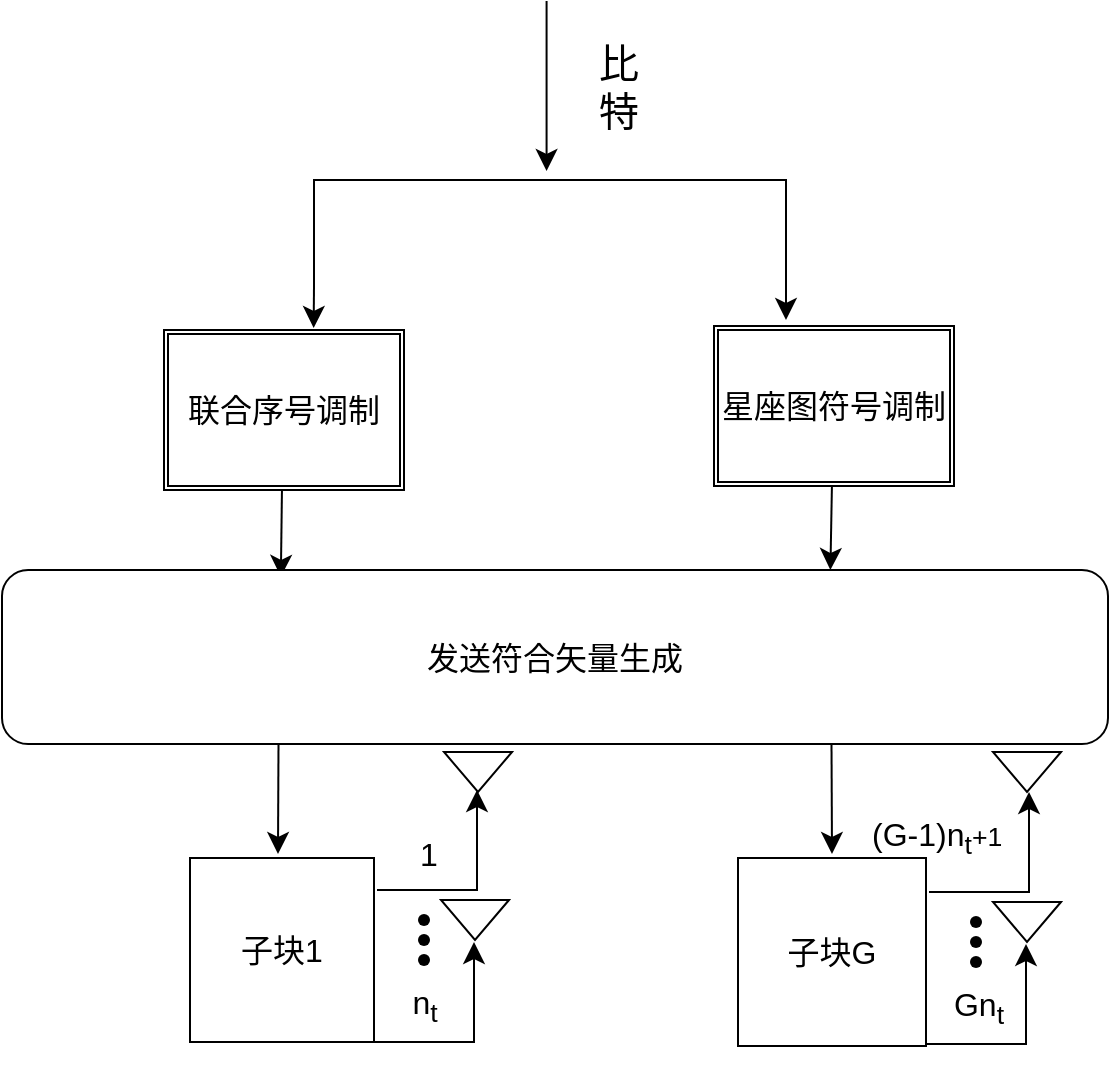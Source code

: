 <mxfile version="26.2.2">
  <diagram name="第 1 页" id="UVtwhNYREJifjadAG_AN">
    <mxGraphModel dx="1880" dy="2489" grid="0" gridSize="10" guides="1" tooltips="1" connect="1" arrows="1" fold="1" page="0" pageScale="1" pageWidth="2336" pageHeight="1654" math="0" shadow="0">
      <root>
        <mxCell id="0" />
        <mxCell id="1" parent="0" />
        <mxCell id="BRcCwSC1BRvhyVU8ehYx-7" value="" style="edgeStyle=none;orthogonalLoop=1;jettySize=auto;html=1;rounded=0;fontSize=12;startSize=8;endSize=8;curved=1;" edge="1" parent="1">
          <mxGeometry width="120" relative="1" as="geometry">
            <mxPoint x="73.29" y="-1373.5" as="sourcePoint" />
            <mxPoint x="73.29" y="-1288.5" as="targetPoint" />
            <Array as="points">
              <mxPoint x="73.29" y="-1324.5" />
            </Array>
          </mxGeometry>
        </mxCell>
        <mxCell id="BRcCwSC1BRvhyVU8ehYx-9" value="比&lt;div&gt;特&lt;/div&gt;" style="text;html=1;align=center;verticalAlign=middle;resizable=0;points=[];autosize=1;strokeColor=none;fillColor=none;fontSize=20;" vertex="1" parent="1">
          <mxGeometry x="90" y="-1361" width="38" height="60" as="geometry" />
        </mxCell>
        <mxCell id="BRcCwSC1BRvhyVU8ehYx-13" style="edgeStyle=none;curved=1;rounded=0;orthogonalLoop=1;jettySize=auto;html=1;exitX=0;exitY=0;exitDx=0;exitDy=0;fontSize=12;startSize=8;endSize=8;" edge="1" parent="1" source="BRcCwSC1BRvhyVU8ehYx-10">
          <mxGeometry relative="1" as="geometry">
            <mxPoint x="193" y="-1214" as="targetPoint" />
          </mxGeometry>
        </mxCell>
        <mxCell id="BRcCwSC1BRvhyVU8ehYx-28" style="edgeStyle=none;curved=1;rounded=0;orthogonalLoop=1;jettySize=auto;html=1;exitX=1;exitY=0;exitDx=0;exitDy=0;fontSize=12;startSize=8;endSize=8;" edge="1" parent="1" source="BRcCwSC1BRvhyVU8ehYx-10">
          <mxGeometry relative="1" as="geometry">
            <mxPoint x="-43.171" y="-1210.0" as="targetPoint" />
          </mxGeometry>
        </mxCell>
        <mxCell id="BRcCwSC1BRvhyVU8ehYx-10" value="" style="shape=partialRectangle;whiteSpace=wrap;html=1;bottom=1;right=1;left=1;top=0;fillColor=none;routingCenterX=-0.5;direction=west;" vertex="1" parent="1">
          <mxGeometry x="-43" y="-1284" width="236" height="53" as="geometry" />
        </mxCell>
        <mxCell id="BRcCwSC1BRvhyVU8ehYx-19" style="edgeStyle=none;curved=1;rounded=0;orthogonalLoop=1;jettySize=auto;html=1;exitX=0.5;exitY=1;exitDx=0;exitDy=0;fontSize=12;startSize=8;endSize=8;" edge="1" parent="1">
          <mxGeometry relative="1" as="geometry">
            <mxPoint x="-59.571" y="-1085.571" as="targetPoint" />
            <mxPoint x="-59" y="-1131" as="sourcePoint" />
          </mxGeometry>
        </mxCell>
        <mxCell id="BRcCwSC1BRvhyVU8ehYx-14" value="&lt;font style=&quot;font-size: 16px;&quot;&gt;联合序号调制&lt;/font&gt;" style="shape=ext;double=1;rounded=0;whiteSpace=wrap;html=1;" vertex="1" parent="1">
          <mxGeometry x="-118" y="-1209" width="120" height="80" as="geometry" />
        </mxCell>
        <mxCell id="BRcCwSC1BRvhyVU8ehYx-20" style="edgeStyle=none;curved=1;rounded=0;orthogonalLoop=1;jettySize=auto;html=1;exitX=0.5;exitY=1;exitDx=0;exitDy=0;fontSize=12;startSize=8;endSize=8;entryX=0.749;entryY=0;entryDx=0;entryDy=0;entryPerimeter=0;" edge="1" parent="1" target="BRcCwSC1BRvhyVU8ehYx-16">
          <mxGeometry relative="1" as="geometry">
            <mxPoint x="216" y="-1091" as="targetPoint" />
            <mxPoint x="216" y="-1133" as="sourcePoint" />
          </mxGeometry>
        </mxCell>
        <mxCell id="BRcCwSC1BRvhyVU8ehYx-15" value="&lt;font style=&quot;font-size: 16px;&quot;&gt;星座图符号调制&lt;/font&gt;" style="shape=ext;double=1;rounded=0;whiteSpace=wrap;html=1;" vertex="1" parent="1">
          <mxGeometry x="157" y="-1211" width="120" height="80" as="geometry" />
        </mxCell>
        <mxCell id="BRcCwSC1BRvhyVU8ehYx-21" style="edgeStyle=none;curved=1;rounded=0;orthogonalLoop=1;jettySize=auto;html=1;exitX=0.25;exitY=1;exitDx=0;exitDy=0;fontSize=12;startSize=8;endSize=8;" edge="1" parent="1" source="BRcCwSC1BRvhyVU8ehYx-16">
          <mxGeometry relative="1" as="geometry">
            <mxPoint x="-61" y="-947" as="targetPoint" />
          </mxGeometry>
        </mxCell>
        <mxCell id="BRcCwSC1BRvhyVU8ehYx-22" style="edgeStyle=none;curved=1;rounded=0;orthogonalLoop=1;jettySize=auto;html=1;exitX=0.75;exitY=1;exitDx=0;exitDy=0;fontSize=12;startSize=8;endSize=8;" edge="1" parent="1" source="BRcCwSC1BRvhyVU8ehYx-16">
          <mxGeometry relative="1" as="geometry">
            <mxPoint x="216" y="-947" as="targetPoint" />
          </mxGeometry>
        </mxCell>
        <mxCell id="BRcCwSC1BRvhyVU8ehYx-16" value="&lt;font style=&quot;font-size: 16px;&quot;&gt;发送符合矢量生成&lt;/font&gt;" style="rounded=1;whiteSpace=wrap;html=1;" vertex="1" parent="1">
          <mxGeometry x="-199" y="-1089" width="553" height="87" as="geometry" />
        </mxCell>
        <mxCell id="BRcCwSC1BRvhyVU8ehYx-24" value="&lt;font style=&quot;font-size: 16px;&quot;&gt;子块1&lt;/font&gt;" style="whiteSpace=wrap;html=1;aspect=fixed;" vertex="1" parent="1">
          <mxGeometry x="-105" y="-945" width="92" height="92" as="geometry" />
        </mxCell>
        <mxCell id="BRcCwSC1BRvhyVU8ehYx-26" value="&lt;font style=&quot;font-size: 16px;&quot;&gt;子块G&lt;/font&gt;" style="whiteSpace=wrap;html=1;aspect=fixed;" vertex="1" parent="1">
          <mxGeometry x="169" y="-945" width="94" height="94" as="geometry" />
        </mxCell>
        <mxCell id="BRcCwSC1BRvhyVU8ehYx-29" value="" style="edgeStyle=segmentEdgeStyle;endArrow=classic;html=1;curved=0;rounded=0;endSize=8;startSize=8;fontSize=12;" edge="1" parent="1">
          <mxGeometry width="50" height="50" relative="1" as="geometry">
            <mxPoint x="-11.5" y="-929" as="sourcePoint" />
            <mxPoint x="38.5" y="-979" as="targetPoint" />
          </mxGeometry>
        </mxCell>
        <mxCell id="BRcCwSC1BRvhyVU8ehYx-30" value="1" style="text;html=1;align=center;verticalAlign=middle;resizable=0;points=[];autosize=1;strokeColor=none;fillColor=none;fontSize=16;" vertex="1" parent="1">
          <mxGeometry y="-963" width="27" height="31" as="geometry" />
        </mxCell>
        <mxCell id="BRcCwSC1BRvhyVU8ehYx-32" value="" style="triangle;whiteSpace=wrap;html=1;direction=south;" vertex="1" parent="1">
          <mxGeometry x="22" y="-998" width="34" height="20" as="geometry" />
        </mxCell>
        <mxCell id="BRcCwSC1BRvhyVU8ehYx-33" value="" style="edgeStyle=segmentEdgeStyle;endArrow=classic;html=1;curved=0;rounded=0;endSize=8;startSize=8;fontSize=12;" edge="1" parent="1">
          <mxGeometry width="50" height="50" relative="1" as="geometry">
            <mxPoint x="-13" y="-853" as="sourcePoint" />
            <mxPoint x="37" y="-903" as="targetPoint" />
          </mxGeometry>
        </mxCell>
        <mxCell id="BRcCwSC1BRvhyVU8ehYx-34" value="n&lt;sub&gt;t&lt;/sub&gt;" style="text;html=1;align=center;verticalAlign=middle;resizable=0;points=[];autosize=1;strokeColor=none;fillColor=none;fontSize=16;" vertex="1" parent="1">
          <mxGeometry x="-3.5" y="-889" width="31" height="35" as="geometry" />
        </mxCell>
        <mxCell id="BRcCwSC1BRvhyVU8ehYx-35" value="" style="triangle;whiteSpace=wrap;html=1;direction=south;" vertex="1" parent="1">
          <mxGeometry x="20.5" y="-924" width="34" height="20" as="geometry" />
        </mxCell>
        <mxCell id="BRcCwSC1BRvhyVU8ehYx-37" value="" style="shape=waypoint;sketch=0;fillStyle=solid;size=6;pointerEvents=1;points=[];fillColor=none;resizable=0;rotatable=0;perimeter=centerPerimeter;snapToPoint=1;" vertex="1" parent="1">
          <mxGeometry x="2" y="-924" width="20" height="20" as="geometry" />
        </mxCell>
        <mxCell id="BRcCwSC1BRvhyVU8ehYx-38" value="" style="shape=waypoint;sketch=0;fillStyle=solid;size=6;pointerEvents=1;points=[];fillColor=none;resizable=0;rotatable=0;perimeter=centerPerimeter;snapToPoint=1;" vertex="1" parent="1">
          <mxGeometry x="2" y="-914" width="20" height="20" as="geometry" />
        </mxCell>
        <mxCell id="BRcCwSC1BRvhyVU8ehYx-40" value="" style="shape=waypoint;sketch=0;fillStyle=solid;size=6;pointerEvents=1;points=[];fillColor=none;resizable=0;rotatable=0;perimeter=centerPerimeter;snapToPoint=1;" vertex="1" parent="1">
          <mxGeometry x="2" y="-904" width="20" height="20" as="geometry" />
        </mxCell>
        <mxCell id="BRcCwSC1BRvhyVU8ehYx-66" value="" style="edgeStyle=segmentEdgeStyle;endArrow=classic;html=1;curved=0;rounded=0;endSize=8;startSize=8;fontSize=12;" edge="1" parent="1">
          <mxGeometry width="50" height="50" relative="1" as="geometry">
            <mxPoint x="264.5" y="-928" as="sourcePoint" />
            <mxPoint x="314.5" y="-978" as="targetPoint" />
          </mxGeometry>
        </mxCell>
        <mxCell id="BRcCwSC1BRvhyVU8ehYx-67" value="(G-1)n&lt;sub&gt;t&lt;/sub&gt;&lt;span style=&quot;font-size: 13.333px;&quot;&gt;+1&lt;/span&gt;" style="text;html=1;align=left;verticalAlign=middle;resizable=0;points=[];autosize=1;strokeColor=none;fillColor=none;fontSize=16;" vertex="1" parent="1">
          <mxGeometry x="234" y="-973" width="83" height="35" as="geometry" />
        </mxCell>
        <mxCell id="BRcCwSC1BRvhyVU8ehYx-68" value="" style="edgeStyle=segmentEdgeStyle;endArrow=classic;html=1;curved=0;rounded=0;endSize=8;startSize=8;fontSize=12;" edge="1" parent="1">
          <mxGeometry width="50" height="50" relative="1" as="geometry">
            <mxPoint x="263" y="-852" as="sourcePoint" />
            <mxPoint x="313" y="-902" as="targetPoint" />
          </mxGeometry>
        </mxCell>
        <mxCell id="BRcCwSC1BRvhyVU8ehYx-69" value="Gn&lt;sub&gt;t&lt;/sub&gt;" style="text;html=1;align=center;verticalAlign=middle;resizable=0;points=[];autosize=1;strokeColor=none;fillColor=none;fontSize=16;" vertex="1" parent="1">
          <mxGeometry x="267.5" y="-888" width="43" height="35" as="geometry" />
        </mxCell>
        <mxCell id="BRcCwSC1BRvhyVU8ehYx-70" value="" style="triangle;whiteSpace=wrap;html=1;direction=south;" vertex="1" parent="1">
          <mxGeometry x="296.5" y="-923" width="34" height="20" as="geometry" />
        </mxCell>
        <mxCell id="BRcCwSC1BRvhyVU8ehYx-71" value="" style="shape=waypoint;sketch=0;fillStyle=solid;size=6;pointerEvents=1;points=[];fillColor=none;resizable=0;rotatable=0;perimeter=centerPerimeter;snapToPoint=1;" vertex="1" parent="1">
          <mxGeometry x="278" y="-923" width="20" height="20" as="geometry" />
        </mxCell>
        <mxCell id="BRcCwSC1BRvhyVU8ehYx-72" value="" style="shape=waypoint;sketch=0;fillStyle=solid;size=6;pointerEvents=1;points=[];fillColor=none;resizable=0;rotatable=0;perimeter=centerPerimeter;snapToPoint=1;" vertex="1" parent="1">
          <mxGeometry x="278" y="-913" width="20" height="20" as="geometry" />
        </mxCell>
        <mxCell id="BRcCwSC1BRvhyVU8ehYx-73" value="" style="shape=waypoint;sketch=0;fillStyle=solid;size=6;pointerEvents=1;points=[];fillColor=none;resizable=0;rotatable=0;perimeter=centerPerimeter;snapToPoint=1;" vertex="1" parent="1">
          <mxGeometry x="278" y="-903" width="20" height="20" as="geometry" />
        </mxCell>
        <mxCell id="BRcCwSC1BRvhyVU8ehYx-75" value="" style="triangle;whiteSpace=wrap;html=1;direction=south;" vertex="1" parent="1">
          <mxGeometry x="296.5" y="-998" width="34" height="20" as="geometry" />
        </mxCell>
      </root>
    </mxGraphModel>
  </diagram>
</mxfile>
